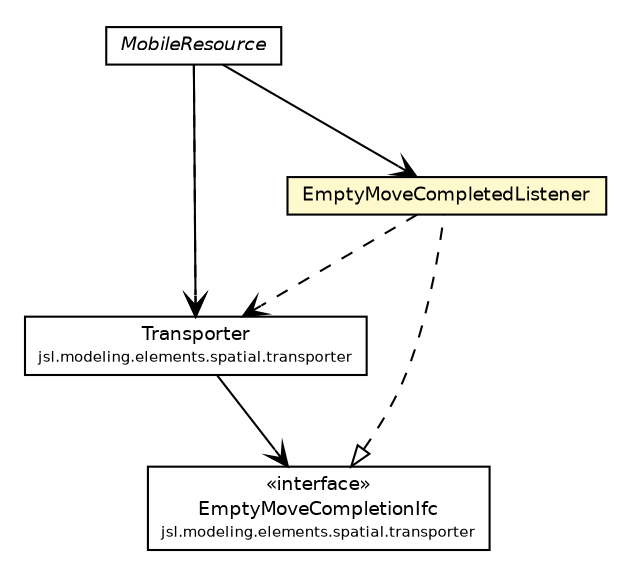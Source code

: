 #!/usr/local/bin/dot
#
# Class diagram 
# Generated by UMLGraph version 5.4 (http://www.umlgraph.org/)
#

digraph G {
	edge [fontname="Helvetica",fontsize=10,labelfontname="Helvetica",labelfontsize=10];
	node [fontname="Helvetica",fontsize=10,shape=plaintext];
	nodesep=0.25;
	ranksep=0.5;
	// jsl.modeling.elements.spatial.MobileResource
	c121548 [label=<<table title="jsl.modeling.elements.spatial.MobileResource" border="0" cellborder="1" cellspacing="0" cellpadding="2" port="p" href="./MobileResource.html">
		<tr><td><table border="0" cellspacing="0" cellpadding="1">
<tr><td align="center" balign="center"><font face="Helvetica-Oblique"> MobileResource </font></td></tr>
		</table></td></tr>
		</table>>, URL="./MobileResource.html", fontname="Helvetica", fontcolor="black", fontsize=9.0];
	// jsl.modeling.elements.spatial.MobileResource.EmptyMoveCompletedListener
	c121549 [label=<<table title="jsl.modeling.elements.spatial.MobileResource.EmptyMoveCompletedListener" border="0" cellborder="1" cellspacing="0" cellpadding="2" port="p" bgcolor="lemonChiffon" href="./MobileResource.EmptyMoveCompletedListener.html">
		<tr><td><table border="0" cellspacing="0" cellpadding="1">
<tr><td align="center" balign="center"> EmptyMoveCompletedListener </td></tr>
		</table></td></tr>
		</table>>, URL="./MobileResource.EmptyMoveCompletedListener.html", fontname="Helvetica", fontcolor="black", fontsize=9.0];
	// jsl.modeling.elements.spatial.transporter.Transporter
	c121570 [label=<<table title="jsl.modeling.elements.spatial.transporter.Transporter" border="0" cellborder="1" cellspacing="0" cellpadding="2" port="p" href="./transporter/Transporter.html">
		<tr><td><table border="0" cellspacing="0" cellpadding="1">
<tr><td align="center" balign="center"> Transporter </td></tr>
<tr><td align="center" balign="center"><font point-size="7.0"> jsl.modeling.elements.spatial.transporter </font></td></tr>
		</table></td></tr>
		</table>>, URL="./transporter/Transporter.html", fontname="Helvetica", fontcolor="black", fontsize=9.0];
	// jsl.modeling.elements.spatial.transporter.EmptyMoveCompletionIfc
	c121582 [label=<<table title="jsl.modeling.elements.spatial.transporter.EmptyMoveCompletionIfc" border="0" cellborder="1" cellspacing="0" cellpadding="2" port="p" href="./transporter/EmptyMoveCompletionIfc.html">
		<tr><td><table border="0" cellspacing="0" cellpadding="1">
<tr><td align="center" balign="center"> &#171;interface&#187; </td></tr>
<tr><td align="center" balign="center"> EmptyMoveCompletionIfc </td></tr>
<tr><td align="center" balign="center"><font point-size="7.0"> jsl.modeling.elements.spatial.transporter </font></td></tr>
		</table></td></tr>
		</table>>, URL="./transporter/EmptyMoveCompletionIfc.html", fontname="Helvetica", fontcolor="black", fontsize=9.0];
	//jsl.modeling.elements.spatial.MobileResource.EmptyMoveCompletedListener implements jsl.modeling.elements.spatial.transporter.EmptyMoveCompletionIfc
	c121582:p -> c121549:p [dir=back,arrowtail=empty,style=dashed];
	// jsl.modeling.elements.spatial.MobileResource NAVASSOC jsl.modeling.elements.spatial.transporter.Transporter
	c121548:p -> c121570:p [taillabel="", label="", headlabel="", fontname="Helvetica", fontcolor="black", fontsize=10.0, color="black", arrowhead=open];
	// jsl.modeling.elements.spatial.MobileResource NAVASSOC jsl.modeling.elements.spatial.MobileResource.EmptyMoveCompletedListener
	c121548:p -> c121549:p [taillabel="", label="", headlabel="", fontname="Helvetica", fontcolor="black", fontsize=10.0, color="black", arrowhead=open];
	// jsl.modeling.elements.spatial.transporter.Transporter NAVASSOC jsl.modeling.elements.spatial.transporter.EmptyMoveCompletionIfc
	c121570:p -> c121582:p [taillabel="", label="", headlabel="", fontname="Helvetica", fontcolor="black", fontsize=10.0, color="black", arrowhead=open];
	// jsl.modeling.elements.spatial.MobileResource DEPEND jsl.modeling.elements.spatial.transporter.Transporter
	c121548:p -> c121570:p [taillabel="", label="", headlabel="", fontname="Helvetica", fontcolor="black", fontsize=10.0, color="black", arrowhead=open, style=dashed];
	// jsl.modeling.elements.spatial.MobileResource.EmptyMoveCompletedListener DEPEND jsl.modeling.elements.spatial.transporter.Transporter
	c121549:p -> c121570:p [taillabel="", label="", headlabel="", fontname="Helvetica", fontcolor="black", fontsize=10.0, color="black", arrowhead=open, style=dashed];
}

